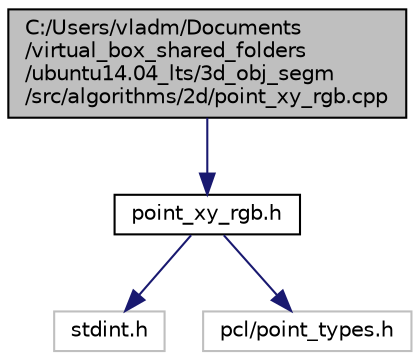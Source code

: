 digraph "C:/Users/vladm/Documents/virtual_box_shared_folders/ubuntu14.04_lts/3d_obj_segm/src/algorithms/2d/point_xy_rgb.cpp"
{
  edge [fontname="Helvetica",fontsize="10",labelfontname="Helvetica",labelfontsize="10"];
  node [fontname="Helvetica",fontsize="10",shape=record];
  Node1 [label="C:/Users/vladm/Documents\l/virtual_box_shared_folders\l/ubuntu14.04_lts/3d_obj_segm\l/src/algorithms/2d/point_xy_rgb.cpp",height=0.2,width=0.4,color="black", fillcolor="grey75", style="filled", fontcolor="black"];
  Node1 -> Node2 [color="midnightblue",fontsize="10",style="solid",fontname="Helvetica"];
  Node2 [label="point_xy_rgb.h",height=0.2,width=0.4,color="black", fillcolor="white", style="filled",URL="$point__xy__rgb_8h.html"];
  Node2 -> Node3 [color="midnightblue",fontsize="10",style="solid",fontname="Helvetica"];
  Node3 [label="stdint.h",height=0.2,width=0.4,color="grey75", fillcolor="white", style="filled"];
  Node2 -> Node4 [color="midnightblue",fontsize="10",style="solid",fontname="Helvetica"];
  Node4 [label="pcl/point_types.h",height=0.2,width=0.4,color="grey75", fillcolor="white", style="filled"];
}
